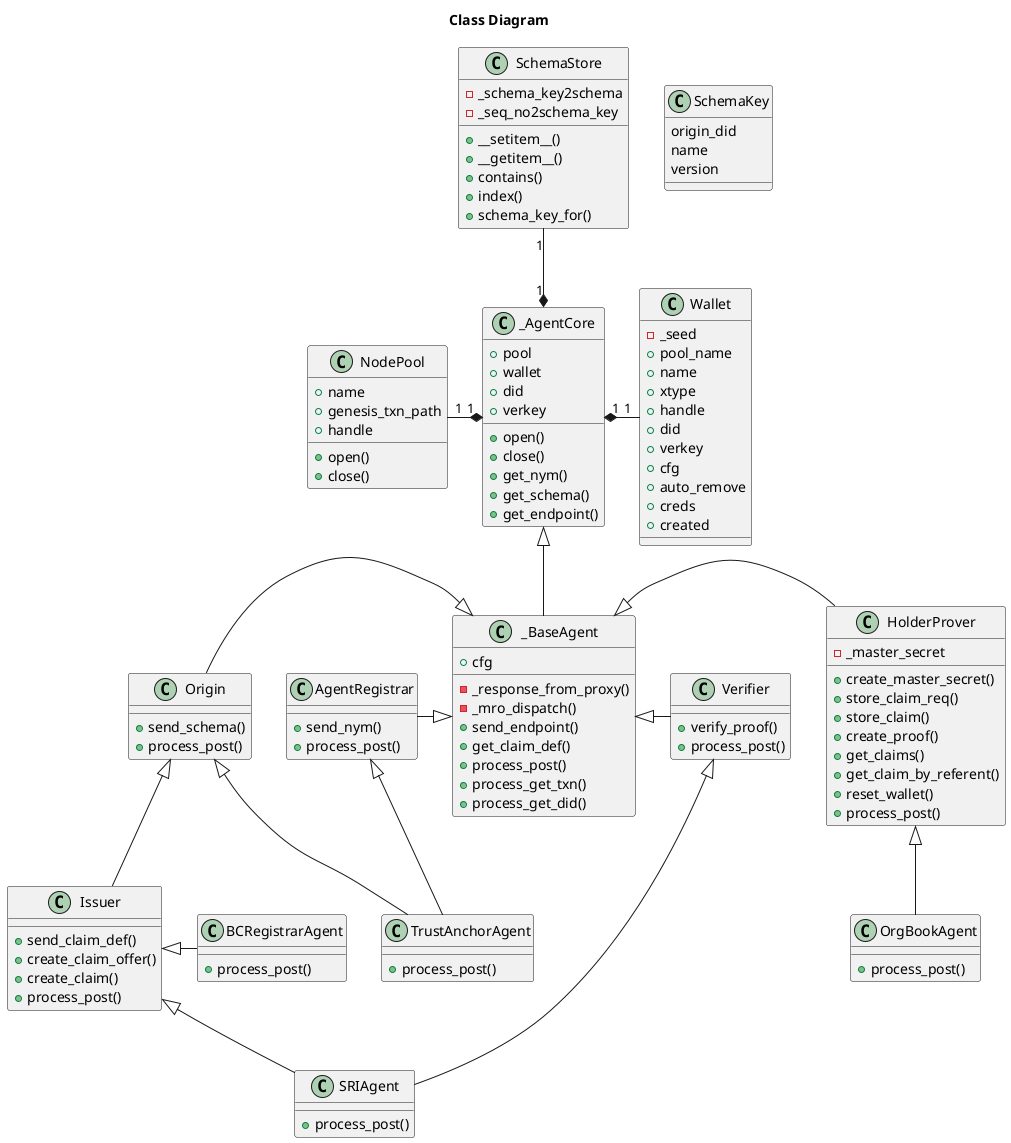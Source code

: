 @startuml
/'
Copyright 2017-2018 Government of Canada - Public Services and Procurement Canada - buyandsell.gc.ca

Licensed under the Apache License, Version 2.0 (the "License");
you may not use this file except in compliance with the License.
You may obtain a copy of the License at

http://www.apache.org/licenses/LICENSE-2.0

Unless required by applicable law or agreed to in writing, software
distributed under the License is distributed on an "AS IS" BASIS,
WITHOUT WARRANTIES OR CONDITIONS OF ANY KIND, either express or implied.
See the License for the specific language governing permissions and
limitations under the License.
'/

title Class Diagram

class SchemaKey {
    origin_did
    name
    version
}

class SchemaStore {
    -_schema_key2schema
    -_seq_no2schema_key
    +__setitem__()
    +__getitem__()
    +contains()
    +index()
    +schema_key_for()
}

class Wallet {
    -_seed
    +pool_name
    +name
    +xtype
    +handle
    +did
    +verkey
    +cfg
    +auto_remove
    +creds
    +created
}

class NodePool {
    +name
    +genesis_txn_path
    +handle
    +open()
    +close()
}

class _AgentCore {
    +pool
    +wallet
    +did
    +verkey
    +open()
    +close()
    +get_nym()
    +get_schema()
    +get_endpoint()
}

class _BaseAgent {
    +cfg
    -_response_from_proxy()
    -_mro_dispatch()
    +send_endpoint()
    +get_claim_def()
    +process_post()
    +process_get_txn()
    +process_get_did()
}

class AgentRegistrar {
    +send_nym()
    +process_post()
}

class Origin {
    +send_schema()
    +process_post()
}

class Issuer {
    +send_claim_def()
    +create_claim_offer()
    +create_claim()
    +process_post()
}

class HolderProver {
    -_master_secret
    +create_master_secret()
    +store_claim_req()
    +store_claim()
    +create_proof()
    +get_claims()
    +get_claim_by_referent()
    +reset_wallet()
    +process_post()
}

class Verifier {
    +verify_proof()
    +process_post()
}

class TrustAnchorAgent {
    +process_post()
}

class SRIAgent {
    +process_post()
}

class BCRegistrarAgent {
    +process_post()
}

class OrgBookAgent {
    +process_post()
}

_AgentCore "1" *-up- "1" SchemaStore
_AgentCore "1" *-left- "1" NodePool
_AgentCore "1" *-right- "1" Wallet

_AgentCore <|-down- _BaseAgent
_BaseAgent <|-left- AgentRegistrar
_BaseAgent <|-left- Origin
_BaseAgent <|-right- HolderProver
_BaseAgent <|-right- Verifier

AgentRegistrar <|-down- TrustAnchorAgent
Origin <|-down- TrustAnchorAgent
Origin <|-down- Issuer

Issuer <|-down- SRIAgent
Verifier <|-down- SRIAgent

Issuer <|- BCRegistrarAgent

HolderProver <|-down- OrgBookAgent

@enduml
